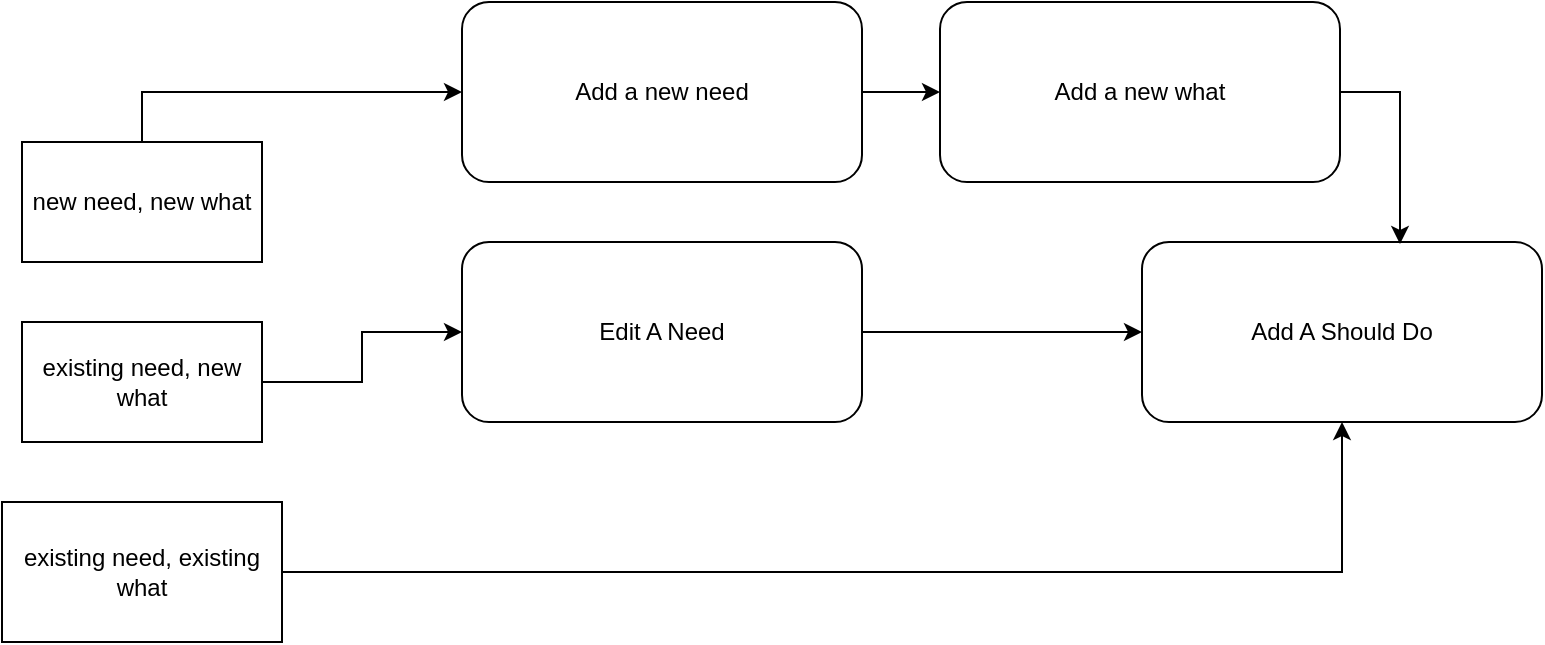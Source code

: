<mxfile version="22.1.11" type="github">
  <diagram name="Page-1" id="x7MT0qRN6cu8qNjrc2um">
    <mxGraphModel dx="954" dy="532" grid="0" gridSize="10" guides="1" tooltips="1" connect="1" arrows="1" fold="1" page="1" pageScale="1" pageWidth="850" pageHeight="1100" math="0" shadow="0">
      <root>
        <mxCell id="0" />
        <mxCell id="1" parent="0" />
        <mxCell id="m9-1bQluYizaZC3Oex78-9" style="edgeStyle=orthogonalEdgeStyle;rounded=0;orthogonalLoop=1;jettySize=auto;html=1;entryX=0;entryY=0.5;entryDx=0;entryDy=0;" edge="1" parent="1" source="8DM4_75zK0cVTB4kPDeA-1" target="8DM4_75zK0cVTB4kPDeA-2">
          <mxGeometry relative="1" as="geometry" />
        </mxCell>
        <mxCell id="8DM4_75zK0cVTB4kPDeA-1" value="Edit A Need" style="rounded=1;whiteSpace=wrap;html=1;" parent="1" vertex="1">
          <mxGeometry x="273" y="234" width="200" height="90" as="geometry" />
        </mxCell>
        <mxCell id="8DM4_75zK0cVTB4kPDeA-2" value="Add A Should Do" style="rounded=1;whiteSpace=wrap;html=1;" parent="1" vertex="1">
          <mxGeometry x="613" y="234" width="200" height="90" as="geometry" />
        </mxCell>
        <mxCell id="m9-1bQluYizaZC3Oex78-16" value="" style="edgeStyle=orthogonalEdgeStyle;rounded=0;orthogonalLoop=1;jettySize=auto;html=1;" edge="1" parent="1" source="8DM4_75zK0cVTB4kPDeA-3" target="m9-1bQluYizaZC3Oex78-11">
          <mxGeometry relative="1" as="geometry" />
        </mxCell>
        <mxCell id="8DM4_75zK0cVTB4kPDeA-3" value="Add a new need&lt;br&gt;" style="rounded=1;whiteSpace=wrap;html=1;" parent="1" vertex="1">
          <mxGeometry x="273" y="114" width="200" height="90" as="geometry" />
        </mxCell>
        <mxCell id="8DM4_75zK0cVTB4kPDeA-5" style="edgeStyle=orthogonalEdgeStyle;rounded=0;orthogonalLoop=1;jettySize=auto;html=1;entryX=0;entryY=0.5;entryDx=0;entryDy=0;exitX=0.5;exitY=0;exitDx=0;exitDy=0;" parent="1" source="8DM4_75zK0cVTB4kPDeA-4" target="8DM4_75zK0cVTB4kPDeA-3" edge="1">
          <mxGeometry relative="1" as="geometry">
            <Array as="points">
              <mxPoint x="113" y="159" />
            </Array>
          </mxGeometry>
        </mxCell>
        <mxCell id="8DM4_75zK0cVTB4kPDeA-4" value="new need, new what" style="rounded=0;whiteSpace=wrap;html=1;" parent="1" vertex="1">
          <mxGeometry x="53" y="184" width="120" height="60" as="geometry" />
        </mxCell>
        <mxCell id="m9-1bQluYizaZC3Oex78-2" style="edgeStyle=orthogonalEdgeStyle;rounded=0;orthogonalLoop=1;jettySize=auto;html=1;" edge="1" parent="1" source="m9-1bQluYizaZC3Oex78-1" target="8DM4_75zK0cVTB4kPDeA-1">
          <mxGeometry relative="1" as="geometry" />
        </mxCell>
        <mxCell id="m9-1bQluYizaZC3Oex78-1" value="existing need, new what" style="rounded=0;whiteSpace=wrap;html=1;" vertex="1" parent="1">
          <mxGeometry x="53" y="274" width="120" height="60" as="geometry" />
        </mxCell>
        <mxCell id="m9-1bQluYizaZC3Oex78-10" style="edgeStyle=orthogonalEdgeStyle;rounded=0;orthogonalLoop=1;jettySize=auto;html=1;entryX=0.5;entryY=1;entryDx=0;entryDy=0;" edge="1" parent="1" source="m9-1bQluYizaZC3Oex78-3" target="8DM4_75zK0cVTB4kPDeA-2">
          <mxGeometry relative="1" as="geometry" />
        </mxCell>
        <mxCell id="m9-1bQluYizaZC3Oex78-3" value="existing need, existing what" style="rounded=0;whiteSpace=wrap;html=1;" vertex="1" parent="1">
          <mxGeometry x="43" y="364" width="140" height="70" as="geometry" />
        </mxCell>
        <mxCell id="m9-1bQluYizaZC3Oex78-15" style="edgeStyle=orthogonalEdgeStyle;rounded=0;orthogonalLoop=1;jettySize=auto;html=1;entryX=0.645;entryY=0.011;entryDx=0;entryDy=0;entryPerimeter=0;exitX=1;exitY=0.5;exitDx=0;exitDy=0;" edge="1" parent="1" source="m9-1bQluYizaZC3Oex78-11" target="8DM4_75zK0cVTB4kPDeA-2">
          <mxGeometry relative="1" as="geometry">
            <mxPoint x="806" y="213" as="targetPoint" />
          </mxGeometry>
        </mxCell>
        <mxCell id="m9-1bQluYizaZC3Oex78-11" value="Add a new what" style="rounded=1;whiteSpace=wrap;html=1;" vertex="1" parent="1">
          <mxGeometry x="512" y="114" width="200" height="90" as="geometry" />
        </mxCell>
      </root>
    </mxGraphModel>
  </diagram>
</mxfile>

